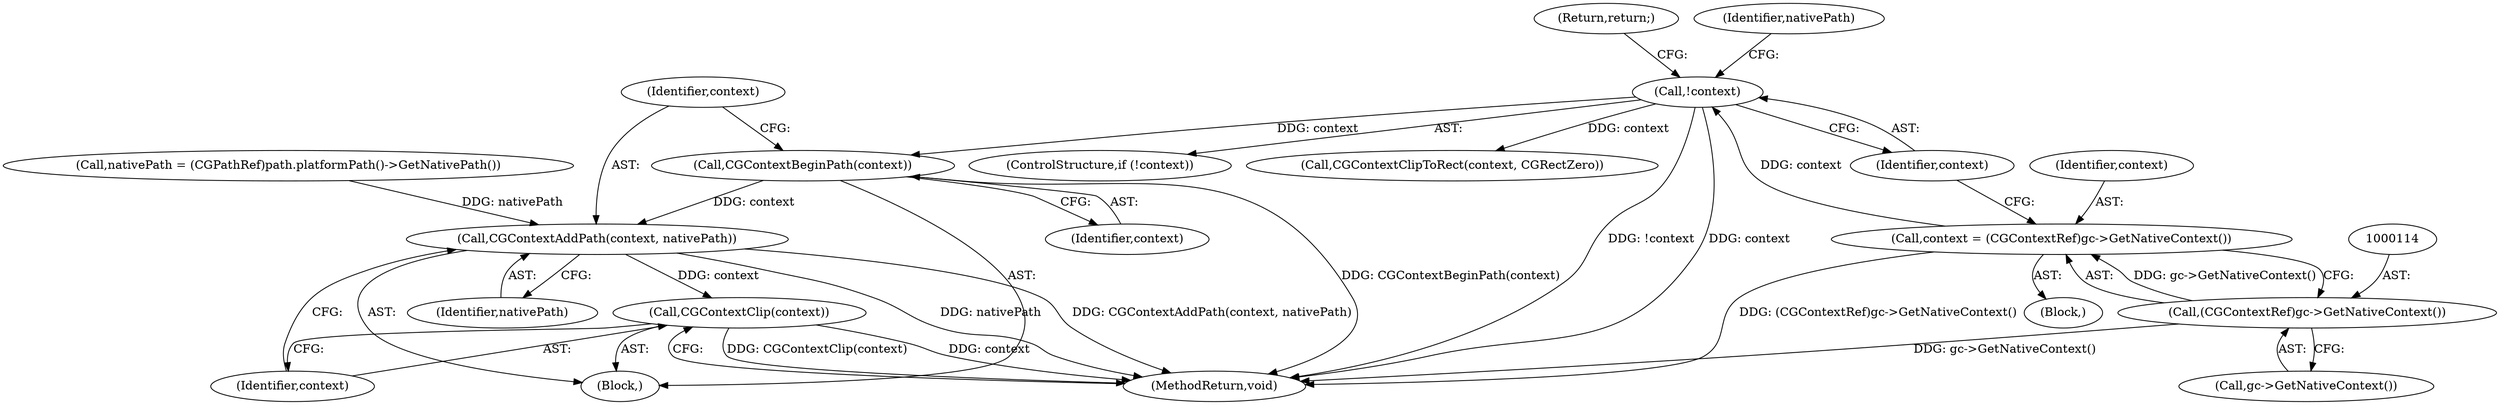 digraph "1_Chrome_adb3498ca0b69561d8c6b60bab641de4b0e37dbf_0@del" {
"1000135" [label="(Call,CGContextBeginPath(context))"];
"1000117" [label="(Call,!context)"];
"1000111" [label="(Call,context = (CGContextRef)gc->GetNativeContext())"];
"1000113" [label="(Call,(CGContextRef)gc->GetNativeContext())"];
"1000137" [label="(Call,CGContextAddPath(context, nativePath))"];
"1000140" [label="(Call,CGContextClip(context))"];
"1000113" [label="(Call,(CGContextRef)gc->GetNativeContext())"];
"1000139" [label="(Identifier,nativePath)"];
"1000136" [label="(Identifier,context)"];
"1000111" [label="(Call,context = (CGContextRef)gc->GetNativeContext())"];
"1000135" [label="(Call,CGContextBeginPath(context))"];
"1000116" [label="(ControlStructure,if (!context))"];
"1000137" [label="(Call,CGContextAddPath(context, nativePath))"];
"1000115" [label="(Call,gc->GetNativeContext())"];
"1000142" [label="(MethodReturn,void)"];
"1000117" [label="(Call,!context)"];
"1000134" [label="(Block,)"];
"1000140" [label="(Call,CGContextClip(context))"];
"1000119" [label="(Return,return;)"];
"1000138" [label="(Identifier,context)"];
"1000122" [label="(Identifier,nativePath)"];
"1000121" [label="(Call,nativePath = (CGPathRef)path.platformPath()->GetNativePath())"];
"1000141" [label="(Identifier,context)"];
"1000102" [label="(Block,)"];
"1000118" [label="(Identifier,context)"];
"1000128" [label="(Call,CGContextClipToRect(context, CGRectZero))"];
"1000112" [label="(Identifier,context)"];
"1000135" -> "1000134"  [label="AST: "];
"1000135" -> "1000136"  [label="CFG: "];
"1000136" -> "1000135"  [label="AST: "];
"1000138" -> "1000135"  [label="CFG: "];
"1000135" -> "1000142"  [label="DDG: CGContextBeginPath(context)"];
"1000117" -> "1000135"  [label="DDG: context"];
"1000135" -> "1000137"  [label="DDG: context"];
"1000117" -> "1000116"  [label="AST: "];
"1000117" -> "1000118"  [label="CFG: "];
"1000118" -> "1000117"  [label="AST: "];
"1000119" -> "1000117"  [label="CFG: "];
"1000122" -> "1000117"  [label="CFG: "];
"1000117" -> "1000142"  [label="DDG: !context"];
"1000117" -> "1000142"  [label="DDG: context"];
"1000111" -> "1000117"  [label="DDG: context"];
"1000117" -> "1000128"  [label="DDG: context"];
"1000111" -> "1000102"  [label="AST: "];
"1000111" -> "1000113"  [label="CFG: "];
"1000112" -> "1000111"  [label="AST: "];
"1000113" -> "1000111"  [label="AST: "];
"1000118" -> "1000111"  [label="CFG: "];
"1000111" -> "1000142"  [label="DDG: (CGContextRef)gc->GetNativeContext()"];
"1000113" -> "1000111"  [label="DDG: gc->GetNativeContext()"];
"1000113" -> "1000115"  [label="CFG: "];
"1000114" -> "1000113"  [label="AST: "];
"1000115" -> "1000113"  [label="AST: "];
"1000113" -> "1000142"  [label="DDG: gc->GetNativeContext()"];
"1000137" -> "1000134"  [label="AST: "];
"1000137" -> "1000139"  [label="CFG: "];
"1000138" -> "1000137"  [label="AST: "];
"1000139" -> "1000137"  [label="AST: "];
"1000141" -> "1000137"  [label="CFG: "];
"1000137" -> "1000142"  [label="DDG: nativePath"];
"1000137" -> "1000142"  [label="DDG: CGContextAddPath(context, nativePath)"];
"1000121" -> "1000137"  [label="DDG: nativePath"];
"1000137" -> "1000140"  [label="DDG: context"];
"1000140" -> "1000134"  [label="AST: "];
"1000140" -> "1000141"  [label="CFG: "];
"1000141" -> "1000140"  [label="AST: "];
"1000142" -> "1000140"  [label="CFG: "];
"1000140" -> "1000142"  [label="DDG: CGContextClip(context)"];
"1000140" -> "1000142"  [label="DDG: context"];
}
